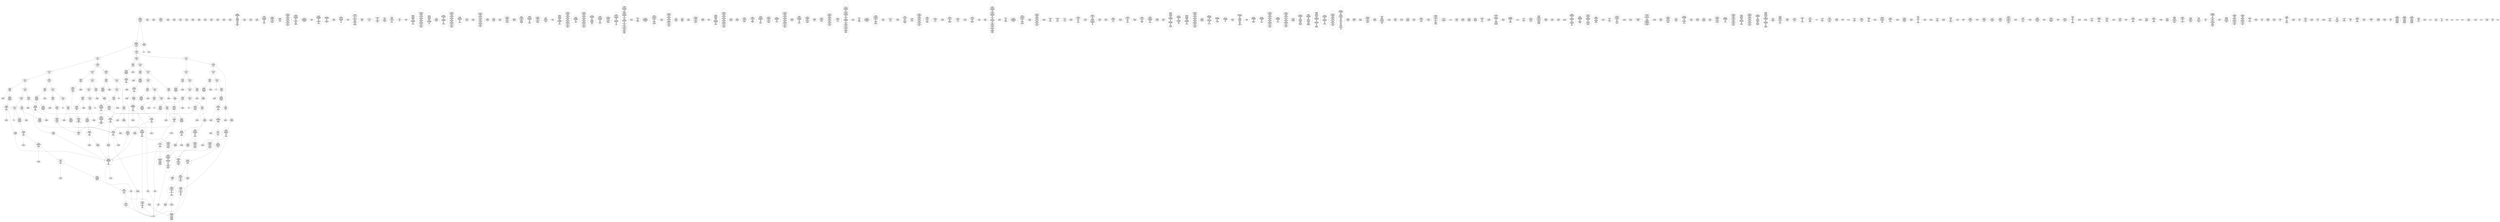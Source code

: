 /* Generated by GvGen v.1.0 (https://www.github.com/stricaud/gvgen) */

digraph G {
compound=true;
   node1 [label="[anywhere]"];
   node2 [label="# 0x0
PUSHX Data
PUSHX Data
MSTORE
PUSHX LogicData
CALLDATASIZE
LT
PUSHX Data
JUMPI
"];
   node3 [label="# 0xd
PUSHX Data
CALLDATALOAD
PUSHX BitData
SHR
PUSHX LogicData
GT
PUSHX Data
JUMPI
"];
   node4 [label="# 0x1e
PUSHX LogicData
GT
PUSHX Data
JUMPI
"];
   node5 [label="# 0x29
PUSHX LogicData
GT
PUSHX Data
JUMPI
"];
   node6 [label="# 0x34
PUSHX LogicData
EQ
PUSHX Data
JUMPI
"];
   node7 [label="# 0x3f
PUSHX LogicData
EQ
PUSHX Data
JUMPI
"];
   node8 [label="# 0x4a
PUSHX LogicData
EQ
PUSHX Data
JUMPI
"];
   node9 [label="# 0x55
PUSHX LogicData
EQ
PUSHX Data
JUMPI
"];
   node10 [label="# 0x60
STOP
"];
   node11 [label="# 0x61
JUMPDEST
PUSHX LogicData
EQ
PUSHX Data
JUMPI
"];
   node12 [label="# 0x6d
PUSHX LogicData
EQ
PUSHX Data
JUMPI
"];
   node13 [label="# 0x78
PUSHX LogicData
EQ
PUSHX Data
JUMPI
"];
   node14 [label="# 0x83
STOP
"];
   node15 [label="# 0x84
JUMPDEST
PUSHX LogicData
GT
PUSHX Data
JUMPI
"];
   node16 [label="# 0x90
PUSHX LogicData
EQ
PUSHX Data
JUMPI
"];
   node17 [label="# 0x9b
PUSHX LogicData
EQ
PUSHX Data
JUMPI
"];
   node18 [label="# 0xa6
PUSHX LogicData
EQ
PUSHX Data
JUMPI
"];
   node19 [label="# 0xb1
PUSHX LogicData
EQ
PUSHX Data
JUMPI
"];
   node20 [label="# 0xbc
STOP
"];
   node21 [label="# 0xbd
JUMPDEST
PUSHX LogicData
EQ
PUSHX Data
JUMPI
"];
   node22 [label="# 0xc9
PUSHX LogicData
EQ
PUSHX Data
JUMPI
"];
   node23 [label="# 0xd4
PUSHX LogicData
EQ
PUSHX Data
JUMPI
"];
   node24 [label="# 0xdf
STOP
"];
   node25 [label="# 0xe0
JUMPDEST
PUSHX LogicData
GT
PUSHX Data
JUMPI
"];
   node26 [label="# 0xec
PUSHX LogicData
GT
PUSHX Data
JUMPI
"];
   node27 [label="# 0xf7
PUSHX LogicData
EQ
PUSHX Data
JUMPI
"];
   node28 [label="# 0x102
PUSHX LogicData
EQ
PUSHX Data
JUMPI
"];
   node29 [label="# 0x10d
PUSHX LogicData
EQ
PUSHX Data
JUMPI
"];
   node30 [label="# 0x118
PUSHX LogicData
EQ
PUSHX Data
JUMPI
"];
   node31 [label="# 0x123
STOP
"];
   node32 [label="# 0x124
JUMPDEST
PUSHX LogicData
EQ
PUSHX Data
JUMPI
"];
   node33 [label="# 0x130
PUSHX LogicData
EQ
PUSHX Data
JUMPI
"];
   node34 [label="# 0x13b
PUSHX LogicData
EQ
PUSHX Data
JUMPI
"];
   node35 [label="# 0x146
STOP
"];
   node36 [label="# 0x147
JUMPDEST
PUSHX LogicData
EQ
PUSHX Data
JUMPI
"];
   node37 [label="# 0x152
PUSHX LogicData
EQ
PUSHX Data
JUMPI
"];
   node38 [label="# 0x15d
PUSHX LogicData
EQ
PUSHX Data
JUMPI
"];
   node39 [label="# 0x168
PUSHX LogicData
EQ
PUSHX Data
JUMPI
"];
   node40 [label="# 0x173
PUSHX LogicData
EQ
PUSHX Data
JUMPI
"];
   node41 [label="# 0x17e
PUSHX LogicData
EQ
PUSHX Data
JUMPI
"];
   node42 [label="# 0x189
STOP
"];
   node43 [label="# 0x18a
JUMPDEST
CALLDATASIZE
PUSHX Data
JUMPI
"];
   node44 [label="# 0x190
STOP
"];
   node45 [label="# 0x191
JUMPDEST
STOP
"];
   node46 [label="# 0x193
JUMPDEST
CALLVALUE
ISZERO
PUSHX Data
JUMPI
"];
   node47 [label="# 0x19b
PUSHX Data
REVERT
"];
   node48 [label="# 0x19f
JUMPDEST
PUSHX Data
PUSHX Data
CALLDATASIZE
PUSHX Data
PUSHX Data
JUMP
"];
   node49 [label="# 0x1ae
JUMPDEST
PUSHX Data
JUMP
"];
   node50 [label="# 0x1b3
JUMPDEST
CALLVALUE
ISZERO
PUSHX Data
JUMPI
"];
   node51 [label="# 0x1bb
PUSHX Data
REVERT
"];
   node52 [label="# 0x1bf
JUMPDEST
PUSHX Data
PUSHX Data
CALLDATASIZE
PUSHX Data
PUSHX Data
JUMP
"];
   node53 [label="# 0x1ce
JUMPDEST
PUSHX Data
JUMP
"];
   node54 [label="# 0x1d3
JUMPDEST
PUSHX MemData
MLOAD
ISZERO
ISZERO
MSTORE
PUSHX ArithData
ADD
"];
   node55 [label="# 0x1df
JUMPDEST
PUSHX MemData
MLOAD
SUB
RETURN
"];
   node56 [label="# 0x1e8
JUMPDEST
CALLVALUE
ISZERO
PUSHX Data
JUMPI
"];
   node57 [label="# 0x1f0
PUSHX Data
REVERT
"];
   node58 [label="# 0x1f4
JUMPDEST
PUSHX Data
PUSHX Data
JUMP
"];
   node59 [label="# 0x1fd
JUMPDEST
PUSHX MemData
MLOAD
PUSHX Data
PUSHX Data
JUMP
"];
   node60 [label="# 0x20a
JUMPDEST
CALLVALUE
ISZERO
PUSHX Data
JUMPI
"];
   node61 [label="# 0x212
PUSHX Data
REVERT
"];
   node62 [label="# 0x216
JUMPDEST
PUSHX Data
PUSHX Data
CALLDATASIZE
PUSHX Data
PUSHX Data
JUMP
"];
   node63 [label="# 0x225
JUMPDEST
PUSHX Data
JUMP
"];
   node64 [label="# 0x22a
JUMPDEST
PUSHX MemData
MLOAD
PUSHX ArithData
PUSHX BitData
PUSHX BitData
SHL
SUB
AND
MSTORE
PUSHX ArithData
ADD
PUSHX Data
JUMP
"];
   node65 [label="# 0x242
JUMPDEST
CALLVALUE
ISZERO
PUSHX Data
JUMPI
"];
   node66 [label="# 0x24a
PUSHX Data
REVERT
"];
   node67 [label="# 0x24e
JUMPDEST
PUSHX Data
PUSHX Data
CALLDATASIZE
PUSHX Data
PUSHX Data
JUMP
"];
   node68 [label="# 0x25d
JUMPDEST
PUSHX Data
JUMP
"];
   node69 [label="# 0x262
JUMPDEST
CALLVALUE
ISZERO
PUSHX Data
JUMPI
"];
   node70 [label="# 0x26a
PUSHX Data
REVERT
"];
   node71 [label="# 0x26e
JUMPDEST
PUSHX Data
PUSHX Data
CALLDATASIZE
PUSHX Data
PUSHX Data
JUMP
"];
   node72 [label="# 0x27d
JUMPDEST
PUSHX Data
JUMP
"];
   node73 [label="# 0x282
JUMPDEST
CALLVALUE
ISZERO
PUSHX Data
JUMPI
"];
   node74 [label="# 0x28a
PUSHX Data
REVERT
"];
   node75 [label="# 0x28e
JUMPDEST
PUSHX Data
PUSHX Data
JUMP
"];
   node76 [label="# 0x297
JUMPDEST
CALLVALUE
ISZERO
PUSHX Data
JUMPI
"];
   node77 [label="# 0x29f
PUSHX Data
REVERT
"];
   node78 [label="# 0x2a3
JUMPDEST
PUSHX Data
PUSHX Data
CALLDATASIZE
PUSHX Data
PUSHX Data
JUMP
"];
   node79 [label="# 0x2b2
JUMPDEST
PUSHX Data
JUMP
"];
   node80 [label="# 0x2b7
JUMPDEST
CALLVALUE
ISZERO
PUSHX Data
JUMPI
"];
   node81 [label="# 0x2bf
PUSHX Data
REVERT
"];
   node82 [label="# 0x2c3
JUMPDEST
PUSHX Data
PUSHX Data
CALLDATASIZE
PUSHX Data
PUSHX Data
JUMP
"];
   node83 [label="# 0x2d2
JUMPDEST
PUSHX Data
JUMP
"];
   node84 [label="# 0x2d7
JUMPDEST
CALLVALUE
ISZERO
PUSHX Data
JUMPI
"];
   node85 [label="# 0x2df
PUSHX Data
REVERT
"];
   node86 [label="# 0x2e3
JUMPDEST
PUSHX Data
PUSHX Data
CALLDATASIZE
PUSHX Data
PUSHX Data
JUMP
"];
   node87 [label="# 0x2f2
JUMPDEST
PUSHX Data
JUMP
"];
   node88 [label="# 0x2f7
JUMPDEST
CALLVALUE
ISZERO
PUSHX Data
JUMPI
"];
   node89 [label="# 0x2ff
PUSHX Data
REVERT
"];
   node90 [label="# 0x303
JUMPDEST
PUSHX Data
PUSHX Data
JUMP
"];
   node91 [label="# 0x30c
JUMPDEST
CALLVALUE
ISZERO
PUSHX Data
JUMPI
"];
   node92 [label="# 0x314
PUSHX Data
REVERT
"];
   node93 [label="# 0x318
JUMPDEST
PUSHX Data
PUSHX Data
CALLDATASIZE
PUSHX Data
PUSHX Data
JUMP
"];
   node94 [label="# 0x327
JUMPDEST
PUSHX Data
JUMP
"];
   node95 [label="# 0x32c
JUMPDEST
PUSHX MemData
MLOAD
MSTORE
PUSHX ArithData
ADD
PUSHX Data
JUMP
"];
   node96 [label="# 0x33a
JUMPDEST
CALLVALUE
ISZERO
PUSHX Data
JUMPI
"];
   node97 [label="# 0x342
PUSHX Data
REVERT
"];
   node98 [label="# 0x346
JUMPDEST
PUSHX Data
PUSHX Data
JUMP
"];
   node99 [label="# 0x34f
JUMPDEST
CALLVALUE
ISZERO
PUSHX Data
JUMPI
"];
   node100 [label="# 0x357
PUSHX Data
REVERT
"];
   node101 [label="# 0x35b
JUMPDEST
PUSHX Data
PUSHX Data
CALLDATASIZE
PUSHX Data
PUSHX Data
JUMP
"];
   node102 [label="# 0x36a
JUMPDEST
PUSHX Data
JUMP
"];
   node103 [label="# 0x36f
JUMPDEST
CALLVALUE
ISZERO
PUSHX Data
JUMPI
"];
   node104 [label="# 0x377
PUSHX Data
REVERT
"];
   node105 [label="# 0x37b
JUMPDEST
PUSHX Data
PUSHX Data
JUMP
"];
   node106 [label="# 0x384
JUMPDEST
CALLVALUE
ISZERO
PUSHX Data
JUMPI
"];
   node107 [label="# 0x38c
PUSHX Data
REVERT
"];
   node108 [label="# 0x390
JUMPDEST
PUSHX StorData
SLOAD
PUSHX ArithData
PUSHX BitData
PUSHX BitData
SHL
SUB
AND
PUSHX Data
JUMP
"];
   node109 [label="# 0x3a2
JUMPDEST
CALLVALUE
ISZERO
PUSHX Data
JUMPI
"];
   node110 [label="# 0x3aa
PUSHX Data
REVERT
"];
   node111 [label="# 0x3ae
JUMPDEST
PUSHX StorData
SLOAD
PUSHX Data
PUSHX Data
DIV
PUSHX BitData
AND
JUMP
"];
   node112 [label="# 0x3c1
JUMPDEST
CALLVALUE
ISZERO
PUSHX Data
JUMPI
"];
   node113 [label="# 0x3c9
PUSHX Data
REVERT
"];
   node114 [label="# 0x3cd
JUMPDEST
PUSHX Data
PUSHX Data
JUMP
"];
   node115 [label="# 0x3d6
JUMPDEST
CALLVALUE
ISZERO
PUSHX Data
JUMPI
"];
   node116 [label="# 0x3de
PUSHX Data
REVERT
"];
   node117 [label="# 0x3e2
JUMPDEST
PUSHX StorData
SLOAD
PUSHX Data
PUSHX BitData
AND
JUMP
"];
   node118 [label="# 0x3f0
JUMPDEST
CALLVALUE
ISZERO
PUSHX Data
JUMPI
"];
   node119 [label="# 0x3f8
PUSHX Data
REVERT
"];
   node120 [label="# 0x3fc
JUMPDEST
PUSHX Data
PUSHX Data
CALLDATASIZE
PUSHX Data
PUSHX Data
JUMP
"];
   node121 [label="# 0x40b
JUMPDEST
PUSHX Data
JUMP
"];
   node122 [label="# 0x410
JUMPDEST
CALLVALUE
ISZERO
PUSHX Data
JUMPI
"];
   node123 [label="# 0x418
PUSHX Data
REVERT
"];
   node124 [label="# 0x41c
JUMPDEST
PUSHX Data
PUSHX Data
CALLDATASIZE
PUSHX Data
PUSHX Data
JUMP
"];
   node125 [label="# 0x42b
JUMPDEST
PUSHX Data
JUMP
"];
   node126 [label="# 0x430
JUMPDEST
CALLVALUE
ISZERO
PUSHX Data
JUMPI
"];
   node127 [label="# 0x438
PUSHX Data
REVERT
"];
   node128 [label="# 0x43c
JUMPDEST
PUSHX Data
PUSHX StorData
SLOAD
JUMP
"];
   node129 [label="# 0x446
JUMPDEST
CALLVALUE
ISZERO
PUSHX Data
JUMPI
"];
   node130 [label="# 0x44e
PUSHX Data
REVERT
"];
   node131 [label="# 0x452
JUMPDEST
PUSHX Data
PUSHX Data
CALLDATASIZE
PUSHX Data
PUSHX Data
JUMP
"];
   node132 [label="# 0x461
JUMPDEST
PUSHX Data
JUMP
"];
   node133 [label="# 0x466
JUMPDEST
CALLVALUE
ISZERO
PUSHX Data
JUMPI
"];
   node134 [label="# 0x46e
PUSHX Data
REVERT
"];
   node135 [label="# 0x472
JUMPDEST
PUSHX Data
PUSHX Data
CALLDATASIZE
PUSHX Data
PUSHX Data
JUMP
"];
   node136 [label="# 0x481
JUMPDEST
PUSHX ArithData
PUSHX BitData
PUSHX BitData
SHL
SUB
AND
PUSHX Data
MSTORE
PUSHX Data
PUSHX Data
MSTORE
PUSHX Data
SHA3
AND
MSTORE
MSTORE
SHA3
SLOAD
PUSHX BitData
AND
JUMP
"];
   node137 [label="# 0x4af
JUMPDEST
CALLVALUE
ISZERO
PUSHX Data
JUMPI
"];
   node138 [label="# 0x4b7
PUSHX Data
REVERT
"];
   node139 [label="# 0x4bb
JUMPDEST
PUSHX Data
PUSHX Data
CALLDATASIZE
PUSHX Data
PUSHX Data
JUMP
"];
   node140 [label="# 0x4ca
JUMPDEST
PUSHX Data
JUMP
"];
   node141 [label="# 0x4cf
JUMPDEST
CALLVALUE
ISZERO
PUSHX Data
JUMPI
"];
   node142 [label="# 0x4d7
PUSHX Data
REVERT
"];
   node143 [label="# 0x4db
JUMPDEST
PUSHX Data
PUSHX Data
CALLDATASIZE
PUSHX Data
PUSHX Data
JUMP
"];
   node144 [label="# 0x4ea
JUMPDEST
PUSHX Data
JUMP
"];
   node145 [label="# 0x4ef
JUMPDEST
PUSHX Data
PUSHX Data
CALLDATASIZE
PUSHX Data
PUSHX Data
JUMP
"];
   node146 [label="# 0x4fd
JUMPDEST
PUSHX Data
JUMP
"];
   node147 [label="# 0x502
JUMPDEST
PUSHX StorData
SLOAD
PUSHX ArithData
PUSHX BitData
PUSHX BitData
SHL
SUB
AND
CALLER
EQ
PUSHX Data
JUMPI
"];
   node148 [label="# 0x515
PUSHX MemData
MLOAD
PUSHX BitData
PUSHX BitData
SHL
MSTORE
PUSHX ArithData
ADD
PUSHX Data
PUSHX Data
JUMP
"];
   node149 [label="# 0x52c
JUMPDEST
PUSHX MemData
MLOAD
SUB
REVERT
"];
   node150 [label="# 0x535
JUMPDEST
SELFBALANCE
GT
ISZERO
PUSHX Data
JUMPI
"];
   node151 [label="# 0x53e
PUSHX MemData
MLOAD
PUSHX BitData
PUSHX BitData
SHL
MSTORE
PUSHX Data
PUSHX ArithData
ADD
MSTORE
PUSHX Data
PUSHX ArithData
ADD
MSTORE
PUSHX Data
PUSHX ArithData
ADD
MSTORE
PUSHX ArithData
ADD
PUSHX Data
JUMP
"];
   node152 [label="# 0x585
JUMPDEST
PUSHX MemData
MLOAD
PUSHX ArithData
PUSHX BitData
PUSHX BitData
SHL
SUB
AND
ISZERO
PUSHX ArithData
MUL
PUSHX Data
CALL
ISZERO
ISZERO
PUSHX Data
JUMPI
"];
   node153 [label="# 0x5b2
RETURNDATASIZE
PUSHX Data
RETURNDATACOPY
RETURNDATASIZE
PUSHX Data
REVERT
"];
   node154 [label="# 0x5bb
JUMPDEST
JUMP
"];
   node155 [label="# 0x5c0
JUMPDEST
PUSHX Data
PUSHX ArithData
PUSHX BitData
PUSHX BitData
SHL
SUB
NOT
AND
PUSHX BitData
PUSHX BitData
SHL
EQ
PUSHX Data
JUMPI
"];
   node156 [label="# 0x5dc
PUSHX ArithData
PUSHX BitData
PUSHX BitData
SHL
SUB
NOT
AND
PUSHX BitData
PUSHX BitData
SHL
EQ
"];
   node157 [label="# 0x5f1
JUMPDEST
PUSHX Data
JUMPI
"];
   node158 [label="# 0x5f7
PUSHX BitData
PUSHX BitData
SHL
PUSHX ArithData
PUSHX BitData
PUSHX BitData
SHL
SUB
NOT
AND
EQ
"];
   node159 [label="# 0x60c
JUMPDEST
JUMP
"];
   node160 [label="# 0x612
JUMPDEST
PUSHX Data
PUSHX StorData
SLOAD
PUSHX Data
PUSHX Data
JUMP
"];
   node161 [label="# 0x621
JUMPDEST
PUSHX ArithData
ADD
PUSHX ArithData
DIV
MUL
PUSHX ArithData
ADD
PUSHX MemData
MLOAD
ADD
PUSHX Data
MSTORE
MSTORE
PUSHX ArithData
ADD
SLOAD
PUSHX Data
PUSHX Data
JUMP
"];
   node162 [label="# 0x64d
JUMPDEST
ISZERO
PUSHX Data
JUMPI
"];
   node163 [label="# 0x654
PUSHX LogicData
LT
PUSHX Data
JUMPI
"];
   node164 [label="# 0x65c
PUSHX ArithData
SLOAD
DIV
MUL
MSTORE
PUSHX ArithData
ADD
PUSHX Data
JUMP
"];
   node165 [label="# 0x66f
JUMPDEST
ADD
PUSHX Data
MSTORE
PUSHX Data
PUSHX Data
SHA3
"];
   node166 [label="# 0x67d
JUMPDEST
SLOAD
MSTORE
PUSHX ArithData
ADD
PUSHX ArithData
ADD
GT
PUSHX Data
JUMPI
"];
   node167 [label="# 0x691
SUB
PUSHX BitData
AND
ADD
"];
   node168 [label="# 0x69a
JUMPDEST
JUMP
"];
   node169 [label="# 0x6a4
JUMPDEST
PUSHX Data
MSTORE
PUSHX Data
PUSHX Data
MSTORE
PUSHX Data
SHA3
SLOAD
PUSHX ArithData
PUSHX BitData
PUSHX BitData
SHL
SUB
AND
PUSHX Data
JUMPI
"];
   node170 [label="# 0x6c1
PUSHX MemData
MLOAD
PUSHX BitData
PUSHX BitData
SHL
MSTORE
PUSHX Data
PUSHX ArithData
ADD
MSTORE
PUSHX Data
PUSHX ArithData
ADD
MSTORE
PUSHX Data
PUSHX ArithData
ADD
MSTORE
PUSHX BitData
PUSHX BitData
SHL
PUSHX ArithData
ADD
MSTORE
PUSHX ArithData
ADD
PUSHX Data
JUMP
"];
   node171 [label="# 0x71d
JUMPDEST
PUSHX Data
MSTORE
PUSHX Data
PUSHX Data
MSTORE
PUSHX Data
SHA3
SLOAD
PUSHX ArithData
PUSHX BitData
PUSHX BitData
SHL
SUB
AND
JUMP
"];
   node172 [label="# 0x739
JUMPDEST
PUSHX Data
PUSHX Data
PUSHX Data
JUMP
"];
   node173 [label="# 0x744
JUMPDEST
PUSHX ArithData
PUSHX BitData
PUSHX BitData
SHL
SUB
AND
PUSHX ArithData
PUSHX BitData
PUSHX BitData
SHL
SUB
AND
EQ
ISZERO
PUSHX Data
JUMPI
"];
   node174 [label="# 0x761
PUSHX MemData
MLOAD
PUSHX BitData
PUSHX BitData
SHL
MSTORE
PUSHX Data
PUSHX ArithData
ADD
MSTORE
PUSHX Data
PUSHX ArithData
ADD
MSTORE
PUSHX Data
PUSHX ArithData
ADD
MSTORE
PUSHX BitData
PUSHX BitData
SHL
PUSHX ArithData
ADD
MSTORE
PUSHX ArithData
ADD
PUSHX Data
JUMP
"];
   node175 [label="# 0x7b2
JUMPDEST
CALLER
PUSHX ArithData
PUSHX BitData
PUSHX BitData
SHL
SUB
AND
EQ
PUSHX Data
JUMPI
"];
   node176 [label="# 0x7c4
PUSHX Data
CALLER
PUSHX Data
JUMP
"];
   node177 [label="# 0x7ce
JUMPDEST
PUSHX Data
JUMPI
"];
   node178 [label="# 0x7d3
PUSHX MemData
MLOAD
PUSHX BitData
PUSHX BitData
SHL
MSTORE
PUSHX Data
PUSHX ArithData
ADD
MSTORE
PUSHX Data
PUSHX ArithData
ADD
MSTORE
PUSHX Data
PUSHX ArithData
ADD
MSTORE
PUSHX Data
PUSHX ArithData
ADD
MSTORE
PUSHX ArithData
ADD
PUSHX Data
JUMP
"];
   node179 [label="# 0x840
JUMPDEST
PUSHX Data
PUSHX Data
JUMP
"];
   node180 [label="# 0x84a
JUMPDEST
PUSHX Data
CALLER
PUSHX Data
JUMP
"];
   node181 [label="# 0x854
JUMPDEST
PUSHX Data
JUMPI
"];
   node182 [label="# 0x859
PUSHX MemData
MLOAD
PUSHX BitData
PUSHX BitData
SHL
MSTORE
PUSHX ArithData
ADD
PUSHX Data
PUSHX Data
JUMP
"];
   node183 [label="# 0x870
JUMPDEST
PUSHX Data
PUSHX Data
JUMP
"];
   node184 [label="# 0x87b
JUMPDEST
PUSHX StorData
SLOAD
PUSHX ArithData
PUSHX BitData
PUSHX BitData
SHL
SUB
AND
CALLER
EQ
PUSHX Data
JUMPI
"];
   node185 [label="# 0x88e
PUSHX MemData
MLOAD
PUSHX BitData
PUSHX BitData
SHL
MSTORE
PUSHX ArithData
ADD
PUSHX Data
PUSHX Data
JUMP
"];
   node186 [label="# 0x8a5
JUMPDEST
PUSHX StorData
SLOAD
PUSHX BitData
NOT
AND
PUSHX ArithData
DIV
PUSHX BitData
AND
ISZERO
MUL
OR
SSTORE
JUMP
"];
   node187 [label="# 0x8c2
JUMPDEST
PUSHX Data
PUSHX MemData
MLOAD
PUSHX ArithData
ADD
PUSHX Data
MSTORE
PUSHX Data
MSTORE
PUSHX Data
JUMP
"];
   node188 [label="# 0x8dd
JUMPDEST
PUSHX StorData
SLOAD
PUSHX ArithData
PUSHX BitData
PUSHX BitData
SHL
SUB
AND
CALLER
EQ
PUSHX Data
JUMPI
"];
   node189 [label="# 0x8f0
PUSHX MemData
MLOAD
PUSHX BitData
PUSHX BitData
SHL
MSTORE
PUSHX ArithData
ADD
PUSHX Data
PUSHX Data
JUMP
"];
   node190 [label="# 0x907
JUMPDEST
MLOAD
PUSHX Data
PUSHX Data
PUSHX ArithData
ADD
PUSHX Data
JUMP
"];
   node191 [label="# 0x91a
JUMPDEST
JUMP
"];
   node192 [label="# 0x91e
JUMPDEST
PUSHX Data
MSTORE
PUSHX Data
PUSHX Data
MSTORE
PUSHX Data
SHA3
SLOAD
PUSHX ArithData
PUSHX BitData
PUSHX BitData
SHL
SUB
AND
PUSHX Data
JUMPI
"];
   node193 [label="# 0x93c
PUSHX MemData
MLOAD
PUSHX BitData
PUSHX BitData
SHL
MSTORE
PUSHX Data
PUSHX ArithData
ADD
MSTORE
PUSHX Data
PUSHX ArithData
ADD
MSTORE
PUSHX Data
PUSHX ArithData
ADD
MSTORE
PUSHX BitData
PUSHX BitData
SHL
PUSHX ArithData
ADD
MSTORE
PUSHX ArithData
ADD
PUSHX Data
JUMP
"];
   node194 [label="# 0x995
JUMPDEST
PUSHX Data
PUSHX StorData
SLOAD
PUSHX Data
PUSHX Data
JUMP
"];
   node195 [label="# 0x9a4
JUMPDEST
PUSHX Data
PUSHX ArithData
PUSHX BitData
PUSHX BitData
SHL
SUB
AND
PUSHX Data
JUMPI
"];
   node196 [label="# 0x9b5
PUSHX MemData
MLOAD
PUSHX BitData
PUSHX BitData
SHL
MSTORE
PUSHX Data
PUSHX ArithData
ADD
MSTORE
PUSHX Data
PUSHX ArithData
ADD
MSTORE
PUSHX Data
PUSHX ArithData
ADD
MSTORE
PUSHX BitData
PUSHX BitData
SHL
PUSHX ArithData
ADD
MSTORE
PUSHX ArithData
ADD
PUSHX Data
JUMP
"];
   node197 [label="# 0xa0f
JUMPDEST
PUSHX ArithData
PUSHX BitData
PUSHX BitData
SHL
SUB
AND
PUSHX Data
MSTORE
PUSHX Data
PUSHX Data
MSTORE
PUSHX Data
SHA3
SLOAD
JUMP
"];
   node198 [label="# 0xa2b
JUMPDEST
PUSHX StorData
SLOAD
PUSHX ArithData
PUSHX BitData
PUSHX BitData
SHL
SUB
AND
CALLER
EQ
PUSHX Data
JUMPI
"];
   node199 [label="# 0xa3e
PUSHX MemData
MLOAD
PUSHX BitData
PUSHX BitData
SHL
MSTORE
PUSHX ArithData
ADD
PUSHX Data
PUSHX Data
JUMP
"];
   node200 [label="# 0xa55
JUMPDEST
PUSHX Data
PUSHX Data
PUSHX Data
JUMP
"];
   node201 [label="# 0xa5f
JUMPDEST
JUMP
"];
   node202 [label="# 0xa61
JUMPDEST
PUSHX StorData
SLOAD
PUSHX ArithData
PUSHX BitData
PUSHX BitData
SHL
SUB
AND
CALLER
EQ
PUSHX Data
JUMPI
"];
   node203 [label="# 0xa74
PUSHX MemData
MLOAD
PUSHX BitData
PUSHX BitData
SHL
MSTORE
PUSHX ArithData
ADD
PUSHX Data
PUSHX Data
JUMP
"];
   node204 [label="# 0xa8b
JUMPDEST
PUSHX StorData
SLOAD
PUSHX ArithData
PUSHX BitData
PUSHX BitData
SHL
SUB
NOT
AND
PUSHX ArithData
PUSHX BitData
PUSHX BitData
SHL
SUB
AND
OR
SSTORE
JUMP
"];
   node205 [label="# 0xaa9
JUMPDEST
JUMP
"];
   node206 [label="# 0xaac
JUMPDEST
PUSHX StorData
SLOAD
PUSHX ArithData
PUSHX BitData
PUSHX BitData
SHL
SUB
AND
CALLER
EQ
PUSHX Data
JUMPI
"];
   node207 [label="# 0xabf
PUSHX MemData
MLOAD
PUSHX BitData
PUSHX BitData
SHL
MSTORE
PUSHX ArithData
ADD
PUSHX Data
PUSHX Data
JUMP
"];
   node208 [label="# 0xad6
JUMPDEST
PUSHX StorData
SLOAD
PUSHX BitData
NOT
AND
PUSHX BitData
AND
ISZERO
OR
SSTORE
JUMP
"];
   node209 [label="# 0xaea
JUMPDEST
PUSHX Data
PUSHX StorData
SLOAD
PUSHX Data
PUSHX Data
JUMP
"];
   node210 [label="# 0xaf9
JUMPDEST
PUSHX StorData
SLOAD
PUSHX ArithData
PUSHX BitData
PUSHX BitData
SHL
SUB
AND
PUSHX BitData
ADDRESS
CALLER
PUSHX MemData
MLOAD
PUSHX ArithData
PUSHX BitData
PUSHX BitData
SHL
SUB
NOT
PUSHX BitData
SHL
AND
MSTORE
PUSHX ArithData
PUSHX BitData
PUSHX BitData
SHL
SUB
AND
PUSHX ArithData
ADD
MSTORE
AND
PUSHX ArithData
ADD
MSTORE
PUSHX ArithData
ADD
PUSHX Data
PUSHX MemData
MLOAD
SUB
PUSHX Data
EXTCODESIZE
ISZERO
ISZERO
PUSHX Data
JUMPI
"];
   node211 [label="# 0xb50
PUSHX Data
REVERT
"];
   node212 [label="# 0xb54
JUMPDEST
GAS
CALL
ISZERO
ISZERO
PUSHX Data
JUMPI
"];
   node213 [label="# 0xb5f
RETURNDATASIZE
PUSHX Data
RETURNDATACOPY
RETURNDATASIZE
PUSHX Data
REVERT
"];
   node214 [label="# 0xb68
JUMPDEST
PUSHX MemData
MLOAD
RETURNDATASIZE
PUSHX BitData
NOT
PUSHX ArithData
ADD
AND
ADD
PUSHX Data
MSTORE
ADD
PUSHX Data
PUSHX Data
JUMP
"];
   node215 [label="# 0xb8c
JUMPDEST
PUSHX Data
JUMPI
"];
   node216 [label="# 0xb91
PUSHX MemData
MLOAD
PUSHX BitData
PUSHX BitData
SHL
MSTORE
PUSHX Data
PUSHX ArithData
ADD
MSTORE
PUSHX Data
PUSHX ArithData
ADD
MSTORE
PUSHX BitData
PUSHX BitData
SHL
PUSHX ArithData
ADD
MSTORE
PUSHX ArithData
ADD
PUSHX Data
JUMP
"];
   node217 [label="# 0xbc8
JUMPDEST
PUSHX Data
CALLER
PUSHX Data
JUMP
"];
   node218 [label="# 0xbd3
JUMPDEST
PUSHX Data
CALLER
PUSHX Data
JUMP
"];
   node219 [label="# 0xbdd
JUMPDEST
PUSHX Data
JUMPI
"];
   node220 [label="# 0xbe2
PUSHX MemData
MLOAD
PUSHX BitData
PUSHX BitData
SHL
MSTORE
PUSHX ArithData
ADD
PUSHX Data
PUSHX Data
JUMP
"];
   node221 [label="# 0xbf9
JUMPDEST
PUSHX Data
PUSHX Data
JUMP
"];
   node222 [label="# 0xc05
JUMPDEST
JUMP
"];
   node223 [label="# 0xc0b
JUMPDEST
PUSHX Data
MSTORE
PUSHX Data
PUSHX Data
MSTORE
PUSHX Data
SHA3
SLOAD
PUSHX Data
PUSHX ArithData
PUSHX BitData
PUSHX BitData
SHL
SUB
AND
PUSHX Data
JUMPI
"];
   node224 [label="# 0xc2b
PUSHX MemData
MLOAD
PUSHX BitData
PUSHX BitData
SHL
MSTORE
PUSHX Data
PUSHX ArithData
ADD
MSTORE
PUSHX Data
PUSHX ArithData
ADD
MSTORE
PUSHX Data
PUSHX ArithData
ADD
MSTORE
PUSHX BitData
PUSHX BitData
SHL
PUSHX ArithData
ADD
MSTORE
PUSHX ArithData
ADD
PUSHX Data
JUMP
"];
   node225 [label="# 0xc8a
JUMPDEST
PUSHX Data
PUSHX Data
JUMP
"];
   node226 [label="# 0xc92
JUMPDEST
PUSHX Data
PUSHX Data
JUMP
"];
   node227 [label="# 0xc9b
JUMPDEST
PUSHX MemData
MLOAD
PUSHX ArithData
ADD
PUSHX Data
PUSHX Data
JUMP
"];
   node228 [label="# 0xcac
JUMPDEST
PUSHX MemData
MLOAD
PUSHX ArithData
SUB
SUB
MSTORE
PUSHX Data
MSTORE
JUMP
"];
   node229 [label="# 0xcc2
JUMPDEST
PUSHX StorData
SLOAD
PUSHX ArithData
PUSHX BitData
PUSHX BitData
SHL
SUB
AND
CALLER
EQ
PUSHX Data
JUMPI
"];
   node230 [label="# 0xcd5
PUSHX MemData
MLOAD
PUSHX BitData
PUSHX BitData
SHL
MSTORE
PUSHX ArithData
ADD
PUSHX Data
PUSHX Data
JUMP
"];
   node231 [label="# 0xcec
JUMPDEST
PUSHX ArithData
PUSHX BitData
PUSHX BitData
SHL
SUB
AND
PUSHX Data
JUMPI
"];
   node232 [label="# 0xcfb
PUSHX MemData
MLOAD
PUSHX BitData
PUSHX BitData
SHL
MSTORE
PUSHX Data
PUSHX ArithData
ADD
MSTORE
PUSHX Data
PUSHX ArithData
ADD
MSTORE
PUSHX Data
PUSHX ArithData
ADD
MSTORE
PUSHX BitData
PUSHX BitData
SHL
PUSHX ArithData
ADD
MSTORE
PUSHX ArithData
ADD
PUSHX Data
JUMP
"];
   node233 [label="# 0xd51
JUMPDEST
PUSHX Data
PUSHX Data
JUMP
"];
   node234 [label="# 0xd5a
JUMPDEST
PUSHX StorData
SLOAD
PUSHX ArithData
PUSHX BitData
PUSHX BitData
SHL
SUB
AND
CALLER
EQ
PUSHX Data
JUMPI
"];
   node235 [label="# 0xd6d
PUSHX MemData
MLOAD
PUSHX BitData
PUSHX BitData
SHL
MSTORE
PUSHX ArithData
ADD
PUSHX Data
PUSHX Data
JUMP
"];
   node236 [label="# 0xd84
JUMPDEST
PUSHX Data
SSTORE
JUMP
"];
   node237 [label="# 0xd89
JUMPDEST
PUSHX StorData
SLOAD
PUSHX BitData
AND
PUSHX Data
JUMPI
"];
   node238 [label="# 0xd94
PUSHX MemData
MLOAD
PUSHX BitData
PUSHX BitData
SHL
MSTORE
PUSHX Data
PUSHX ArithData
ADD
MSTORE
PUSHX Data
PUSHX ArithData
ADD
MSTORE
PUSHX Data
PUSHX ArithData
ADD
MSTORE
PUSHX ArithData
ADD
PUSHX Data
JUMP
"];
   node239 [label="# 0xddb
JUMPDEST
PUSHX LogicData
MLOAD
GT
PUSHX Data
JUMPI
"];
   node240 [label="# 0xde5
PUSHX StorData
SLOAD
PUSHX ArithData
PUSHX BitData
PUSHX BitData
SHL
SUB
AND
PUSHX BitData
CALLER
PUSHX MemData
MLOAD
PUSHX ArithData
PUSHX BitData
PUSHX BitData
SHL
SUB
NOT
PUSHX BitData
SHL
AND
MSTORE
PUSHX ArithData
PUSHX BitData
PUSHX BitData
SHL
SUB
AND
PUSHX ArithData
ADD
MSTORE
PUSHX Data
PUSHX ArithData
ADD
MSTORE
PUSHX ArithData
ADD
PUSHX Data
PUSHX MemData
MLOAD
SUB
PUSHX Data
EXTCODESIZE
ISZERO
ISZERO
PUSHX Data
JUMPI
"];
   node241 [label="# 0xe3a
PUSHX Data
REVERT
"];
   node242 [label="# 0xe3e
JUMPDEST
GAS
CALL
ISZERO
ISZERO
PUSHX Data
JUMPI
"];
   node243 [label="# 0xe49
RETURNDATASIZE
PUSHX Data
RETURNDATACOPY
RETURNDATASIZE
PUSHX Data
REVERT
"];
   node244 [label="# 0xe52
JUMPDEST
PUSHX MemData
MLOAD
RETURNDATASIZE
PUSHX BitData
NOT
PUSHX ArithData
ADD
AND
ADD
PUSHX Data
MSTORE
ADD
PUSHX Data
PUSHX Data
JUMP
"];
   node245 [label="# 0xe76
JUMPDEST
PUSHX Data
JUMPI
"];
   node246 [label="# 0xe7b
PUSHX LogicData
MLOAD
LT
PUSHX Data
JUMPI
"];
   node247 [label="# 0xe86
PUSHX Data
PUSHX Data
JUMP
"];
   node248 [label="# 0xe8d
JUMPDEST
PUSHX ArithData
MUL
PUSHX ArithData
ADD
ADD
MLOAD
PUSHX StorData
SLOAD
PUSHX Data
PUSHX Data
JUMP
"];
   node249 [label="# 0xea2
JUMPDEST
CALLVALUE
EQ
PUSHX Data
JUMPI
"];
   node250 [label="# 0xea9
PUSHX MemData
MLOAD
PUSHX BitData
PUSHX BitData
SHL
MSTORE
PUSHX Data
PUSHX ArithData
ADD
MSTORE
PUSHX Data
PUSHX ArithData
ADD
MSTORE
PUSHX Data
PUSHX ArithData
ADD
MSTORE
PUSHX ArithData
ADD
PUSHX Data
JUMP
"];
   node251 [label="# 0xef0
JUMPDEST
PUSHX StorData
SLOAD
PUSHX Data
DIV
PUSHX BitData
AND
ISZERO
PUSHX Data
JUMPI
"];
   node252 [label="# 0xf01
PUSHX Data
PUSHX LogicData
MLOAD
LT
PUSHX Data
JUMPI
"];
   node253 [label="# 0xf0e
PUSHX Data
PUSHX Data
JUMP
"];
   node254 [label="# 0xf15
JUMPDEST
PUSHX ArithData
MUL
PUSHX ArithData
ADD
ADD
MLOAD
PUSHX Data
PUSHX Data
JUMP
"];
   node255 [label="# 0xf27
JUMPDEST
PUSHX LogicData
MLOAD
LT
PUSHX Data
JUMPI
"];
   node256 [label="# 0xf33
PUSHX Data
PUSHX Data
JUMP
"];
   node257 [label="# 0xf3a
JUMPDEST
PUSHX ArithData
MUL
PUSHX ArithData
ADD
ADD
MLOAD
PUSHX Data
PUSHX Data
JUMP
"];
   node258 [label="# 0xf4e
JUMPDEST
MSTORE
"];
   node259 [label="# 0xf52
JUMPDEST
PUSHX Data
JUMP
"];
   node260 [label="# 0xf57
JUMPDEST
PUSHX StorData
SLOAD
PUSHX ArithData
PUSHX BitData
PUSHX BitData
SHL
SUB
AND
PUSHX BitData
CALLER
PUSHX MemData
MLOAD
PUSHX ArithData
PUSHX BitData
PUSHX BitData
SHL
SUB
NOT
PUSHX BitData
SHL
AND
MSTORE
PUSHX ArithData
PUSHX BitData
PUSHX BitData
SHL
SUB
AND
PUSHX ArithData
ADD
MSTORE
PUSHX Data
PUSHX ArithData
ADD
MSTORE
PUSHX ArithData
ADD
PUSHX Data
PUSHX MemData
MLOAD
SUB
PUSHX Data
EXTCODESIZE
ISZERO
ISZERO
PUSHX Data
JUMPI
"];
   node261 [label="# 0xfad
PUSHX Data
REVERT
"];
   node262 [label="# 0xfb1
JUMPDEST
GAS
CALL
ISZERO
ISZERO
PUSHX Data
JUMPI
"];
   node263 [label="# 0xfbc
RETURNDATASIZE
PUSHX Data
RETURNDATACOPY
RETURNDATASIZE
PUSHX Data
REVERT
"];
   node264 [label="# 0xfc5
JUMPDEST
PUSHX MemData
MLOAD
RETURNDATASIZE
PUSHX BitData
NOT
PUSHX ArithData
ADD
AND
ADD
PUSHX Data
MSTORE
ADD
PUSHX Data
PUSHX Data
JUMP
"];
   node265 [label="# 0xfe9
JUMPDEST
PUSHX Data
JUMPI
"];
   node266 [label="# 0xfee
PUSHX MemData
MLOAD
PUSHX BitData
PUSHX BitData
SHL
MSTORE
PUSHX Data
PUSHX ArithData
ADD
MSTORE
PUSHX Data
PUSHX ArithData
ADD
MSTORE
PUSHX Data
PUSHX ArithData
ADD
MSTORE
PUSHX ArithData
ADD
PUSHX Data
JUMP
"];
   node267 [label="# 0x1035
JUMPDEST
PUSHX Data
"];
   node268 [label="# 0x1038
JUMPDEST
MLOAD
LT
ISZERO
PUSHX Data
JUMPI
"];
   node269 [label="# 0x1042
PUSHX LogicData
MLOAD
GT
ISZERO
PUSHX Data
JUMPI
"];
   node270 [label="# 0x104c
PUSHX Data
MLOAD
LT
PUSHX Data
JUMPI
"];
   node271 [label="# 0x1059
PUSHX Data
PUSHX Data
JUMP
"];
   node272 [label="# 0x1060
JUMPDEST
PUSHX ArithData
MUL
PUSHX ArithData
ADD
ADD
MLOAD
MLOAD
LT
PUSHX Data
JUMPI
"];
   node273 [label="# 0x1073
PUSHX Data
PUSHX Data
JUMP
"];
   node274 [label="# 0x107a
JUMPDEST
PUSHX ArithData
MUL
PUSHX ArithData
ADD
ADD
MLOAD
PUSHX Data
PUSHX Data
PUSHX StorData
SLOAD
PUSHX ArithData
PUSHX BitData
PUSHX BitData
SHL
SUB
AND
JUMP
"];
   node275 [label="# 0x1096
JUMPDEST
PUSHX Data
JUMP
"];
   node276 [label="# 0x109b
JUMPDEST
PUSHX Data
JUMP
"];
   node277 [label="# 0x10a0
JUMPDEST
PUSHX Data
PUSHX LogicData
MLOAD
LT
PUSHX Data
JUMPI
"];
   node278 [label="# 0x10af
PUSHX Data
PUSHX Data
JUMP
"];
   node279 [label="# 0x10b6
JUMPDEST
PUSHX ArithData
MUL
PUSHX ArithData
ADD
ADD
MLOAD
MLOAD
LT
PUSHX Data
JUMPI
"];
   node280 [label="# 0x10c9
PUSHX Data
PUSHX Data
JUMP
"];
   node281 [label="# 0x10d0
JUMPDEST
PUSHX ArithData
MUL
PUSHX ArithData
ADD
ADD
MLOAD
PUSHX Data
CALLER
JUMP
"];
   node282 [label="# 0x10df
JUMPDEST
PUSHX StorData
SLOAD
PUSHX ArithData
PUSHX BitData
PUSHX BitData
SHL
SUB
AND
PUSHX Data
JUMP
"];
   node283 [label="# 0x10f0
JUMPDEST
PUSHX Data
PUSHX Data
JUMP
"];
   node284 [label="# 0x10fa
JUMPDEST
PUSHX Data
JUMP
"];
   node285 [label="# 0x1102
JUMPDEST
PUSHX Data
MSTORE
PUSHX Data
PUSHX Data
MSTORE
PUSHX Data
SHA3
SLOAD
PUSHX ArithData
PUSHX BitData
PUSHX BitData
SHL
SUB
NOT
AND
PUSHX ArithData
PUSHX BitData
PUSHX BitData
SHL
SUB
AND
OR
SSTORE
PUSHX Data
PUSHX Data
JUMP
"];
   node286 [label="# 0x1137
JUMPDEST
PUSHX ArithData
PUSHX BitData
PUSHX BitData
SHL
SUB
AND
PUSHX Data
PUSHX MemData
MLOAD
PUSHX MemData
MLOAD
SUB
LOGX
JUMP
"];
   node287 [label="# 0x1170
JUMPDEST
PUSHX Data
MSTORE
PUSHX Data
PUSHX Data
MSTORE
PUSHX Data
SHA3
SLOAD
PUSHX ArithData
PUSHX BitData
PUSHX BitData
SHL
SUB
AND
PUSHX Data
JUMPI
"];
   node288 [label="# 0x118d
PUSHX MemData
MLOAD
PUSHX BitData
PUSHX BitData
SHL
MSTORE
PUSHX Data
PUSHX ArithData
ADD
MSTORE
PUSHX Data
PUSHX ArithData
ADD
MSTORE
PUSHX Data
PUSHX ArithData
ADD
MSTORE
PUSHX BitData
PUSHX BitData
SHL
PUSHX ArithData
ADD
MSTORE
PUSHX ArithData
ADD
PUSHX Data
JUMP
"];
   node289 [label="# 0x11e9
JUMPDEST
PUSHX Data
PUSHX Data
PUSHX Data
JUMP
"];
   node290 [label="# 0x11f4
JUMPDEST
PUSHX ArithData
PUSHX BitData
PUSHX BitData
SHL
SUB
AND
PUSHX ArithData
PUSHX BitData
PUSHX BitData
SHL
SUB
AND
EQ
PUSHX Data
JUMPI
"];
   node291 [label="# 0x1211
PUSHX ArithData
PUSHX BitData
PUSHX BitData
SHL
SUB
AND
PUSHX Data
PUSHX Data
JUMP
"];
   node292 [label="# 0x1224
JUMPDEST
PUSHX ArithData
PUSHX BitData
PUSHX BitData
SHL
SUB
AND
EQ
"];
   node293 [label="# 0x122f
JUMPDEST
PUSHX Data
JUMPI
"];
   node294 [label="# 0x1235
PUSHX ArithData
PUSHX BitData
PUSHX BitData
SHL
SUB
AND
PUSHX Data
MSTORE
PUSHX Data
PUSHX Data
MSTORE
PUSHX Data
SHA3
AND
MSTORE
MSTORE
SHA3
SLOAD
PUSHX BitData
AND
"];
   node295 [label="# 0x125f
JUMPDEST
JUMP
"];
   node296 [label="# 0x1267
JUMPDEST
PUSHX ArithData
PUSHX BitData
PUSHX BitData
SHL
SUB
AND
PUSHX Data
PUSHX Data
JUMP
"];
   node297 [label="# 0x127a
JUMPDEST
PUSHX ArithData
PUSHX BitData
PUSHX BitData
SHL
SUB
AND
EQ
PUSHX Data
JUMPI
"];
   node298 [label="# 0x1289
PUSHX MemData
MLOAD
PUSHX BitData
PUSHX BitData
SHL
MSTORE
PUSHX Data
PUSHX ArithData
ADD
MSTORE
PUSHX Data
PUSHX ArithData
ADD
MSTORE
PUSHX Data
PUSHX ArithData
ADD
MSTORE
PUSHX BitData
PUSHX BitData
SHL
PUSHX ArithData
ADD
MSTORE
PUSHX ArithData
ADD
PUSHX Data
JUMP
"];
   node299 [label="# 0x12e2
JUMPDEST
PUSHX ArithData
PUSHX BitData
PUSHX BitData
SHL
SUB
AND
PUSHX Data
JUMPI
"];
   node300 [label="# 0x12f1
PUSHX MemData
MLOAD
PUSHX BitData
PUSHX BitData
SHL
MSTORE
PUSHX Data
PUSHX ArithData
ADD
MSTORE
PUSHX ArithData
ADD
MSTORE
PUSHX Data
PUSHX ArithData
ADD
MSTORE
PUSHX BitData
PUSHX BitData
SHL
PUSHX ArithData
ADD
MSTORE
PUSHX ArithData
ADD
PUSHX Data
JUMP
"];
   node301 [label="# 0x1344
JUMPDEST
PUSHX Data
PUSHX Data
PUSHX Data
JUMP
"];
   node302 [label="# 0x134f
JUMPDEST
PUSHX ArithData
PUSHX BitData
PUSHX BitData
SHL
SUB
AND
PUSHX Data
MSTORE
PUSHX Data
PUSHX Data
MSTORE
PUSHX Data
SHA3
SLOAD
PUSHX Data
PUSHX Data
PUSHX Data
JUMP
"];
   node303 [label="# 0x1378
JUMPDEST
SSTORE
PUSHX ArithData
PUSHX BitData
PUSHX BitData
SHL
SUB
AND
PUSHX Data
MSTORE
PUSHX Data
PUSHX Data
MSTORE
PUSHX Data
SHA3
SLOAD
PUSHX Data
PUSHX Data
PUSHX Data
JUMP
"];
   node304 [label="# 0x13a6
JUMPDEST
SSTORE
PUSHX Data
MSTORE
PUSHX Data
PUSHX Data
MSTORE
PUSHX Data
SHA3
SLOAD
PUSHX ArithData
PUSHX BitData
PUSHX BitData
SHL
SUB
NOT
AND
PUSHX ArithData
PUSHX BitData
PUSHX BitData
SHL
SUB
AND
OR
SSTORE
PUSHX Data
PUSHX Data
JUMP
"];
   node305 [label="# 0x13dd
JUMPDEST
PUSHX StorData
SLOAD
PUSHX ArithData
PUSHX BitData
PUSHX BitData
SHL
SUB
AND
PUSHX ArithData
PUSHX BitData
PUSHX BitData
SHL
SUB
NOT
AND
OR
SSTORE
PUSHX MemData
MLOAD
AND
PUSHX Data
PUSHX Data
LOGX
JUMP
"];
   node306 [label="# 0x142f
JUMPDEST
PUSHX ArithData
PUSHX BitData
PUSHX BitData
SHL
SUB
AND
PUSHX ArithData
PUSHX BitData
PUSHX BitData
SHL
SUB
AND
EQ
ISZERO
PUSHX Data
JUMPI
"];
   node307 [label="# 0x144a
PUSHX MemData
MLOAD
PUSHX BitData
PUSHX BitData
SHL
MSTORE
PUSHX Data
PUSHX ArithData
ADD
MSTORE
PUSHX Data
PUSHX ArithData
ADD
MSTORE
PUSHX Data
PUSHX ArithData
ADD
MSTORE
PUSHX ArithData
ADD
PUSHX Data
JUMP
"];
   node308 [label="# 0x1491
JUMPDEST
PUSHX ArithData
PUSHX BitData
PUSHX BitData
SHL
SUB
AND
PUSHX Data
MSTORE
PUSHX Data
PUSHX ArithData
MSTORE
PUSHX MemData
SHA3
AND
MSTORE
MSTORE
SHA3
SLOAD
PUSHX BitData
NOT
AND
ISZERO
ISZERO
OR
SSTORE
MLOAD
MSTORE
PUSHX Data
ADD
PUSHX MemData
MLOAD
SUB
LOGX
JUMP
"];
   node309 [label="# 0x14fe
JUMPDEST
PUSHX Data
PUSHX Data
JUMP
"];
   node310 [label="# 0x1509
JUMPDEST
PUSHX Data
PUSHX Data
JUMP
"];
   node311 [label="# 0x1515
JUMPDEST
PUSHX Data
JUMPI
"];
   node312 [label="# 0x151a
PUSHX MemData
MLOAD
PUSHX BitData
PUSHX BitData
SHL
MSTORE
PUSHX ArithData
ADD
PUSHX Data
PUSHX Data
JUMP
"];
   node313 [label="# 0x1531
JUMPDEST
PUSHX Data
PUSHX Data
JUMPI
"];
   node314 [label="# 0x1539
PUSHX Data
MLOAD
ADD
MSTORE
PUSHX Data
MSTORE
PUSHX BitData
PUSHX BitData
SHL
PUSHX ArithData
ADD
MSTORE
JUMP
"];
   node315 [label="# 0x1555
JUMPDEST
PUSHX Data
"];
   node316 [label="# 0x1559
JUMPDEST
ISZERO
PUSHX Data
JUMPI
"];
   node317 [label="# 0x1560
PUSHX Data
PUSHX Data
JUMP
"];
   node318 [label="# 0x1569
JUMPDEST
PUSHX Data
PUSHX Data
PUSHX Data
JUMP
"];
   node319 [label="# 0x1578
JUMPDEST
PUSHX Data
JUMP
"];
   node320 [label="# 0x157f
JUMPDEST
PUSHX Data
PUSHX LogicData
GT
ISZERO
PUSHX Data
JUMPI
"];
   node321 [label="# 0x1593
PUSHX Data
PUSHX Data
JUMP
"];
   node322 [label="# 0x159a
JUMPDEST
PUSHX MemData
MLOAD
MSTORE
PUSHX ArithData
ADD
PUSHX BitData
NOT
AND
PUSHX ArithData
ADD
ADD
PUSHX Data
MSTORE
ISZERO
PUSHX Data
JUMPI
"];
   node323 [label="# 0x15b8
PUSHX ArithData
ADD
CALLDATASIZE
CALLDATACOPY
ADD
"];
   node324 [label="# 0x15c4
JUMPDEST
"];
   node325 [label="# 0x15c8
JUMPDEST
ISZERO
PUSHX Data
JUMPI
"];
   node326 [label="# 0x15cf
PUSHX Data
PUSHX Data
PUSHX Data
JUMP
"];
   node327 [label="# 0x15d9
JUMPDEST
PUSHX Data
PUSHX Data
PUSHX Data
JUMP
"];
   node328 [label="# 0x15e6
JUMPDEST
PUSHX Data
PUSHX Data
PUSHX Data
JUMP
"];
   node329 [label="# 0x15f1
JUMPDEST
PUSHX BitData
SHL
MLOAD
LT
PUSHX Data
JUMPI
"];
   node330 [label="# 0x15ff
PUSHX Data
PUSHX Data
JUMP
"];
   node331 [label="# 0x1606
JUMPDEST
PUSHX ArithData
ADD
ADD
PUSHX ArithData
PUSHX BitData
PUSHX BitData
SHL
SUB
NOT
AND
PUSHX BitData
BYTE
MSTORE8
PUSHX Data
PUSHX Data
PUSHX Data
JUMP
"];
   node332 [label="# 0x1628
JUMPDEST
PUSHX Data
JUMP
"];
   node333 [label="# 0x162f
JUMPDEST
PUSHX ArithData
PUSHX BitData
PUSHX BitData
SHL
SUB
AND
ISZERO
PUSHX Data
JUMPI
"];
   node334 [label="# 0x163f
PUSHX Data
"];
   node335 [label="# 0x1641
JUMPDEST
LT
ISZERO
PUSHX Data
JUMPI
"];
   node336 [label="# 0x164a
PUSHX Data
PUSHX StorData
SLOAD
PUSHX Data
PUSHX Data
JUMP
"];
   node337 [label="# 0x165b
JUMPDEST
SSTORE
PUSHX Data
PUSHX StorData
SLOAD
PUSHX MemData
MLOAD
PUSHX ArithData
ADD
PUSHX Data
MSTORE
PUSHX Data
MSTORE
PUSHX Data
JUMP
"];
   node338 [label="# 0x167e
JUMPDEST
PUSHX Data
PUSHX Data
JUMP
"];
   node339 [label="# 0x1688
JUMPDEST
PUSHX Data
JUMP
"];
   node340 [label="# 0x1690
JUMPDEST
PUSHX Data
JUMP
"];
   node341 [label="# 0x1696
JUMPDEST
PUSHX Data
"];
   node342 [label="# 0x169d
JUMPDEST
PUSHX ArithData
PUSHX BitData
PUSHX BitData
SHL
SUB
AND
PUSHX ArithData
PUSHX BitData
PUSHX BitData
SHL
SUB
AND
PUSHX Data
PUSHX MemData
MLOAD
PUSHX MemData
MLOAD
SUB
LOGX
JUMP
"];
   node343 [label="# 0x16e3
JUMPDEST
PUSHX Data
PUSHX ArithData
PUSHX BitData
PUSHX BitData
SHL
SUB
AND
EXTCODESIZE
ISZERO
PUSHX Data
JUMPI
"];
   node344 [label="# 0x16f6
PUSHX MemData
MLOAD
PUSHX BitData
PUSHX BitData
SHL
MSTORE
PUSHX ArithData
PUSHX BitData
PUSHX BitData
SHL
SUB
AND
PUSHX Data
PUSHX Data
CALLER
PUSHX ArithData
ADD
PUSHX Data
JUMP
"];
   node345 [label="# 0x1727
JUMPDEST
PUSHX Data
PUSHX MemData
MLOAD
SUB
PUSHX Data
EXTCODESIZE
ISZERO
ISZERO
PUSHX Data
JUMPI
"];
   node346 [label="# 0x173d
PUSHX Data
REVERT
"];
   node347 [label="# 0x1741
JUMPDEST
GAS
CALL
ISZERO
PUSHX Data
JUMPI
"];
   node348 [label="# 0x174f
PUSHX MemData
MLOAD
PUSHX ArithData
RETURNDATASIZE
ADD
PUSHX BitData
NOT
AND
ADD
MSTORE
PUSHX Data
ADD
PUSHX Data
JUMP
"];
   node349 [label="# 0x176e
JUMPDEST
PUSHX Data
"];
   node350 [label="# 0x1771
JUMPDEST
PUSHX Data
JUMPI
"];
   node351 [label="# 0x1776
RETURNDATASIZE
ISZERO
PUSHX Data
JUMPI
"];
   node352 [label="# 0x177e
PUSHX MemData
MLOAD
PUSHX BitData
NOT
PUSHX ArithData
RETURNDATASIZE
ADD
AND
ADD
PUSHX Data
MSTORE
RETURNDATASIZE
MSTORE
RETURNDATASIZE
PUSHX Data
PUSHX ArithData
ADD
RETURNDATACOPY
PUSHX Data
JUMP
"];
   node353 [label="# 0x179f
JUMPDEST
PUSHX Data
"];
   node354 [label="# 0x17a4
JUMPDEST
MLOAD
PUSHX Data
JUMPI
"];
   node355 [label="# 0x17ac
PUSHX MemData
MLOAD
PUSHX BitData
PUSHX BitData
SHL
MSTORE
PUSHX ArithData
ADD
PUSHX Data
PUSHX Data
JUMP
"];
   node356 [label="# 0x17c3
JUMPDEST
MLOAD
PUSHX ArithData
ADD
REVERT
"];
   node357 [label="# 0x17cb
JUMPDEST
PUSHX ArithData
PUSHX BitData
PUSHX BitData
SHL
SUB
NOT
AND
PUSHX BitData
PUSHX BitData
SHL
EQ
PUSHX Data
JUMP
"];
   node358 [label="# 0x17e5
JUMPDEST
PUSHX Data
JUMP
"];
   node359 [label="# 0x17f0
JUMPDEST
PUSHX Data
PUSHX Data
JUMP
"];
   node360 [label="# 0x17fa
JUMPDEST
PUSHX Data
PUSHX Data
PUSHX Data
JUMP
"];
   node361 [label="# 0x1807
JUMPDEST
PUSHX Data
JUMPI
"];
   node362 [label="# 0x180c
PUSHX MemData
MLOAD
PUSHX BitData
PUSHX BitData
SHL
MSTORE
PUSHX ArithData
ADD
PUSHX Data
PUSHX Data
JUMP
"];
   node363 [label="# 0x1823
JUMPDEST
PUSHX ArithData
PUSHX BitData
PUSHX BitData
SHL
SUB
AND
PUSHX Data
JUMPI
"];
   node364 [label="# 0x1832
PUSHX MemData
MLOAD
PUSHX BitData
PUSHX BitData
SHL
MSTORE
PUSHX Data
PUSHX ArithData
ADD
MSTORE
PUSHX ArithData
ADD
MSTORE
PUSHX Data
PUSHX ArithData
ADD
MSTORE
PUSHX ArithData
ADD
PUSHX Data
JUMP
"];
   node365 [label="# 0x1879
JUMPDEST
PUSHX Data
MSTORE
PUSHX Data
PUSHX Data
MSTORE
PUSHX Data
SHA3
SLOAD
PUSHX ArithData
PUSHX BitData
PUSHX BitData
SHL
SUB
AND
ISZERO
PUSHX Data
JUMPI
"];
   node366 [label="# 0x1897
PUSHX MemData
MLOAD
PUSHX BitData
PUSHX BitData
SHL
MSTORE
PUSHX Data
PUSHX ArithData
ADD
MSTORE
PUSHX Data
PUSHX ArithData
ADD
MSTORE
PUSHX Data
PUSHX ArithData
ADD
MSTORE
PUSHX ArithData
ADD
PUSHX Data
JUMP
"];
   node367 [label="# 0x18de
JUMPDEST
PUSHX ArithData
PUSHX BitData
PUSHX BitData
SHL
SUB
AND
PUSHX Data
MSTORE
PUSHX Data
PUSHX Data
MSTORE
PUSHX Data
SHA3
SLOAD
PUSHX Data
PUSHX Data
PUSHX Data
JUMP
"];
   node368 [label="# 0x1907
JUMPDEST
SSTORE
PUSHX Data
MSTORE
PUSHX Data
PUSHX Data
MSTORE
PUSHX Data
SHA3
SLOAD
PUSHX ArithData
PUSHX BitData
PUSHX BitData
SHL
SUB
NOT
AND
PUSHX ArithData
PUSHX BitData
PUSHX BitData
SHL
SUB
AND
OR
SSTORE
PUSHX Data
PUSHX Data
JUMP
"];
   node369 [label="# 0x193e
JUMPDEST
SLOAD
PUSHX Data
PUSHX Data
JUMP
"];
   node370 [label="# 0x194a
JUMPDEST
PUSHX Data
MSTORE
PUSHX Data
PUSHX Data
SHA3
PUSHX ArithData
ADD
PUSHX Data
DIV
ADD
PUSHX Data
JUMPI
"];
   node371 [label="# 0x1964
PUSHX Data
SSTORE
PUSHX Data
JUMP
"];
   node372 [label="# 0x196c
JUMPDEST
PUSHX LogicData
LT
PUSHX Data
JUMPI
"];
   node373 [label="# 0x1975
MLOAD
PUSHX BitData
NOT
AND
ADD
OR
SSTORE
PUSHX Data
JUMP
"];
   node374 [label="# 0x1985
JUMPDEST
ADD
PUSHX ArithData
ADD
SSTORE
ISZERO
PUSHX Data
JUMPI
"];
   node375 [label="# 0x1994
ADD
"];
   node376 [label="# 0x1997
JUMPDEST
GT
ISZERO
PUSHX Data
JUMPI
"];
   node377 [label="# 0x19a0
MLOAD
SSTORE
PUSHX ArithData
ADD
PUSHX ArithData
ADD
PUSHX Data
JUMP
"];
   node378 [label="# 0x19b2
JUMPDEST
PUSHX Data
PUSHX Data
JUMP
"];
   node379 [label="# 0x19be
JUMPDEST
JUMP
"];
   node380 [label="# 0x19c2
JUMPDEST
"];
   node381 [label="# 0x19c3
JUMPDEST
GT
ISZERO
PUSHX Data
JUMPI
"];
   node382 [label="# 0x19cc
PUSHX Data
SSTORE
PUSHX ArithData
ADD
PUSHX Data
JUMP
"];
   node383 [label="# 0x19d7
JUMPDEST
PUSHX Data
PUSHX LogicData
GT
ISZERO
PUSHX Data
JUMPI
"];
   node384 [label="# 0x19ea
PUSHX Data
PUSHX Data
JUMP
"];
   node385 [label="# 0x19f1
JUMPDEST
PUSHX Data
PUSHX ArithData
ADD
PUSHX BitData
NOT
AND
PUSHX ArithData
ADD
PUSHX Data
JUMP
"];
   node386 [label="# 0x1a04
JUMPDEST
MSTORE
ADD
GT
ISZERO
PUSHX Data
JUMPI
"];
   node387 [label="# 0x1a14
PUSHX Data
REVERT
"];
   node388 [label="# 0x1a18
JUMPDEST
PUSHX ArithData
ADD
CALLDATACOPY
PUSHX Data
PUSHX ArithData
ADD
ADD
MSTORE
JUMP
"];
   node389 [label="# 0x1a2f
JUMPDEST
CALLDATALOAD
PUSHX ArithData
PUSHX BitData
PUSHX BitData
SHL
SUB
AND
EQ
PUSHX Data
JUMPI
"];
   node390 [label="# 0x1a42
PUSHX Data
REVERT
"];
   node391 [label="# 0x1a46
JUMPDEST
JUMP
"];
   node392 [label="# 0x1a4b
JUMPDEST
PUSHX Data
PUSHX ArithData
ADD
SLT
PUSHX Data
JUMPI
"];
   node393 [label="# 0x1a58
PUSHX Data
REVERT
"];
   node394 [label="# 0x1a5c
JUMPDEST
CALLDATALOAD
PUSHX Data
PUSHX Data
PUSHX Data
PUSHX Data
JUMP
"];
   node395 [label="# 0x1a6c
JUMPDEST
PUSHX Data
JUMP
"];
   node396 [label="# 0x1a71
JUMPDEST
MSTORE
ADD
ADD
PUSHX BitData
SHL
ADD
ADD
GT
ISZERO
PUSHX Data
JUMPI
"];
   node397 [label="# 0x1a8d
PUSHX Data
REVERT
"];
   node398 [label="# 0x1a91
JUMPDEST
PUSHX Data
"];
   node399 [label="# 0x1a94
JUMPDEST
LT
ISZERO
PUSHX Data
JUMPI
"];
   node400 [label="# 0x1a9d
PUSHX Data
PUSHX Data
JUMP
"];
   node401 [label="# 0x1aa5
JUMPDEST
MSTORE
ADD
ADD
PUSHX ArithData
ADD
PUSHX Data
JUMP
"];
   node402 [label="# 0x1ab7
JUMPDEST
JUMP
"];
   node403 [label="# 0x1ac4
JUMPDEST
PUSHX Data
PUSHX LogicData
SUB
SLT
ISZERO
PUSHX Data
JUMPI
"];
   node404 [label="# 0x1ad2
PUSHX Data
REVERT
"];
   node405 [label="# 0x1ad6
JUMPDEST
PUSHX Data
PUSHX Data
JUMP
"];
   node406 [label="# 0x1adf
JUMPDEST
JUMP
"];
   node407 [label="# 0x1ae6
JUMPDEST
PUSHX Data
PUSHX LogicData
SUB
SLT
ISZERO
PUSHX Data
JUMPI
"];
   node408 [label="# 0x1af5
PUSHX Data
REVERT
"];
   node409 [label="# 0x1af9
JUMPDEST
PUSHX Data
PUSHX Data
JUMP
"];
   node410 [label="# 0x1b02
JUMPDEST
PUSHX Data
PUSHX ArithData
ADD
PUSHX Data
JUMP
"];
   node411 [label="# 0x1b10
JUMPDEST
JUMP
"];
   node412 [label="# 0x1b19
JUMPDEST
PUSHX Data
PUSHX Data
PUSHX LogicData
SUB
SLT
ISZERO
PUSHX Data
JUMPI
"];
   node413 [label="# 0x1b2a
PUSHX Data
REVERT
"];
   node414 [label="# 0x1b2e
JUMPDEST
PUSHX Data
PUSHX Data
JUMP
"];
   node415 [label="# 0x1b37
JUMPDEST
PUSHX Data
PUSHX ArithData
ADD
PUSHX Data
JUMP
"];
   node416 [label="# 0x1b45
JUMPDEST
PUSHX ArithData
ADD
CALLDATALOAD
JUMP
"];
   node417 [label="# 0x1b55
JUMPDEST
PUSHX Data
PUSHX Data
PUSHX LogicData
SUB
SLT
ISZERO
PUSHX Data
JUMPI
"];
   node418 [label="# 0x1b67
PUSHX Data
REVERT
"];
   node419 [label="# 0x1b6b
JUMPDEST
PUSHX Data
PUSHX Data
JUMP
"];
   node420 [label="# 0x1b74
JUMPDEST
PUSHX Data
PUSHX ArithData
ADD
PUSHX Data
JUMP
"];
   node421 [label="# 0x1b82
JUMPDEST
PUSHX ArithData
ADD
CALLDATALOAD
PUSHX ArithData
ADD
CALLDATALOAD
PUSHX LogicData
GT
ISZERO
PUSHX Data
JUMPI
"];
   node422 [label="# 0x1ba1
PUSHX Data
REVERT
"];
   node423 [label="# 0x1ba5
JUMPDEST
ADD
PUSHX ArithData
ADD
SGT
PUSHX Data
JUMPI
"];
   node424 [label="# 0x1bb2
PUSHX Data
REVERT
"];
   node425 [label="# 0x1bb6
JUMPDEST
PUSHX Data
CALLDATALOAD
PUSHX ArithData
ADD
PUSHX Data
JUMP
"];
   node426 [label="# 0x1bc5
JUMPDEST
JUMP
"];
   node427 [label="# 0x1bd1
JUMPDEST
PUSHX Data
PUSHX LogicData
SUB
SLT
ISZERO
PUSHX Data
JUMPI
"];
   node428 [label="# 0x1be0
PUSHX Data
REVERT
"];
   node429 [label="# 0x1be4
JUMPDEST
PUSHX Data
PUSHX Data
JUMP
"];
   node430 [label="# 0x1bed
JUMPDEST
PUSHX ArithData
ADD
CALLDATALOAD
PUSHX Data
PUSHX Data
JUMP
"];
   node431 [label="# 0x1bfd
JUMPDEST
JUMP
"];
   node432 [label="# 0x1c08
JUMPDEST
PUSHX Data
PUSHX LogicData
SUB
SLT
ISZERO
PUSHX Data
JUMPI
"];
   node433 [label="# 0x1c17
PUSHX Data
REVERT
"];
   node434 [label="# 0x1c1b
JUMPDEST
PUSHX Data
PUSHX Data
JUMP
"];
   node435 [label="# 0x1c24
JUMPDEST
PUSHX ArithData
ADD
CALLDATALOAD
JUMP
"];
   node436 [label="# 0x1c32
JUMPDEST
PUSHX Data
PUSHX LogicData
SUB
SLT
ISZERO
PUSHX Data
JUMPI
"];
   node437 [label="# 0x1c41
PUSHX Data
REVERT
"];
   node438 [label="# 0x1c45
JUMPDEST
CALLDATALOAD
PUSHX LogicData
GT
ISZERO
PUSHX Data
JUMPI
"];
   node439 [label="# 0x1c59
PUSHX Data
REVERT
"];
   node440 [label="# 0x1c5d
JUMPDEST
ADD
PUSHX ArithData
ADD
SLT
PUSHX Data
JUMPI
"];
   node441 [label="# 0x1c6d
PUSHX Data
REVERT
"];
   node442 [label="# 0x1c71
JUMPDEST
CALLDATALOAD
PUSHX Data
PUSHX Data
PUSHX Data
PUSHX Data
JUMP
"];
   node443 [label="# 0x1c81
JUMPDEST
MSTORE
ADD
ADD
PUSHX BitData
SHL
ADD
ADD
GT
ISZERO
PUSHX Data
JUMPI
"];
   node444 [label="# 0x1c9d
PUSHX Data
REVERT
"];
   node445 [label="# 0x1ca1
JUMPDEST
PUSHX Data
"];
   node446 [label="# 0x1ca6
JUMPDEST
LT
ISZERO
PUSHX Data
JUMPI
"];
   node447 [label="# 0x1caf
CALLDATALOAD
MSTORE
PUSHX ArithData
ADD
ADD
ADD
PUSHX Data
JUMP
"];
   node448 [label="# 0x1cc4
JUMPDEST
ADD
CALLDATALOAD
GT
ISZERO
PUSHX Data
JUMPI
"];
   node449 [label="# 0x1cd7
PUSHX Data
REVERT
"];
   node450 [label="# 0x1cdb
JUMPDEST
PUSHX Data
ADD
PUSHX Data
JUMP
"];
   node451 [label="# 0x1ce8
JUMPDEST
JUMP
"];
   node452 [label="# 0x1cf2
JUMPDEST
PUSHX Data
PUSHX LogicData
SUB
SLT
ISZERO
PUSHX Data
JUMPI
"];
   node453 [label="# 0x1d00
PUSHX Data
REVERT
"];
   node454 [label="# 0x1d04
JUMPDEST
MLOAD
PUSHX Data
PUSHX Data
JUMP
"];
   node455 [label="# 0x1d0f
JUMPDEST
PUSHX Data
PUSHX LogicData
SUB
SLT
ISZERO
PUSHX Data
JUMPI
"];
   node456 [label="# 0x1d1d
PUSHX Data
REVERT
"];
   node457 [label="# 0x1d21
JUMPDEST
CALLDATALOAD
PUSHX Data
PUSHX Data
JUMP
"];
   node458 [label="# 0x1d2c
JUMPDEST
PUSHX Data
PUSHX LogicData
SUB
SLT
ISZERO
PUSHX Data
JUMPI
"];
   node459 [label="# 0x1d3a
PUSHX Data
REVERT
"];
   node460 [label="# 0x1d3e
JUMPDEST
MLOAD
PUSHX Data
PUSHX Data
JUMP
"];
   node461 [label="# 0x1d49
JUMPDEST
PUSHX Data
PUSHX LogicData
SUB
SLT
ISZERO
PUSHX Data
JUMPI
"];
   node462 [label="# 0x1d57
PUSHX Data
REVERT
"];
   node463 [label="# 0x1d5b
JUMPDEST
CALLDATALOAD
PUSHX LogicData
GT
ISZERO
PUSHX Data
JUMPI
"];
   node464 [label="# 0x1d6e
PUSHX Data
REVERT
"];
   node465 [label="# 0x1d72
JUMPDEST
ADD
PUSHX ArithData
ADD
SGT
PUSHX Data
JUMPI
"];
   node466 [label="# 0x1d7f
PUSHX Data
REVERT
"];
   node467 [label="# 0x1d83
JUMPDEST
PUSHX Data
CALLDATALOAD
PUSHX ArithData
ADD
PUSHX Data
JUMP
"];
   node468 [label="# 0x1d92
JUMPDEST
PUSHX Data
PUSHX LogicData
SUB
SLT
ISZERO
PUSHX Data
JUMPI
"];
   node469 [label="# 0x1da0
PUSHX Data
REVERT
"];
   node470 [label="# 0x1da4
JUMPDEST
CALLDATALOAD
JUMP
"];
   node471 [label="# 0x1dab
JUMPDEST
PUSHX Data
PUSHX LogicData
SUB
SLT
ISZERO
PUSHX Data
JUMPI
"];
   node472 [label="# 0x1dba
PUSHX Data
REVERT
"];
   node473 [label="# 0x1dbe
JUMPDEST
CALLDATALOAD
PUSHX Data
PUSHX ArithData
ADD
PUSHX Data
JUMP
"];
   node474 [label="# 0x1dce
JUMPDEST
PUSHX Data
MLOAD
MSTORE
PUSHX Data
PUSHX ArithData
ADD
PUSHX ArithData
ADD
PUSHX Data
JUMP
"];
   node475 [label="# 0x1de6
JUMPDEST
PUSHX ArithData
ADD
PUSHX BitData
NOT
AND
ADD
PUSHX ArithData
ADD
JUMP
"];
   node476 [label="# 0x1dfa
JUMPDEST
PUSHX Data
MLOAD
PUSHX Data
PUSHX ArithData
ADD
PUSHX Data
JUMP
"];
   node477 [label="# 0x1e0c
JUMPDEST
MLOAD
ADD
PUSHX Data
PUSHX ArithData
ADD
PUSHX Data
JUMP
"];
   node478 [label="# 0x1e20
JUMPDEST
ADD
JUMP
"];
   node479 [label="# 0x1e29
JUMPDEST
PUSHX ArithData
PUSHX BitData
PUSHX BitData
SHL
SUB
AND
MSTORE
AND
PUSHX ArithData
ADD
MSTORE
PUSHX ArithData
ADD
MSTORE
PUSHX ArithData
PUSHX ArithData
ADD
MSTORE
PUSHX Data
PUSHX Data
ADD
PUSHX Data
JUMP
"];
   node480 [label="# 0x1e5c
JUMPDEST
JUMP
"];
   node481 [label="# 0x1e66
JUMPDEST
PUSHX Data
MSTORE
PUSHX Data
PUSHX Data
PUSHX ArithData
ADD
PUSHX Data
JUMP
"];
   node482 [label="# 0x1e79
JUMPDEST
PUSHX ArithData
MSTORE
PUSHX Data
ADD
MSTORE
PUSHX Data
PUSHX ArithData
ADD
MSTORE
PUSHX BitData
PUSHX BitData
SHL
PUSHX ArithData
ADD
MSTORE
PUSHX ArithData
ADD
JUMP
"];
   node483 [label="# 0x1ecb
JUMPDEST
PUSHX ArithData
MSTORE
ADD
MSTORE
PUSHX Data
PUSHX ArithData
ADD
MSTORE
PUSHX ArithData
ADD
JUMP
"];
   node484 [label="# 0x1f00
JUMPDEST
PUSHX ArithData
MSTORE
PUSHX Data
ADD
MSTORE
PUSHX Data
PUSHX ArithData
ADD
MSTORE
PUSHX BitData
PUSHX BitData
SHL
PUSHX ArithData
ADD
MSTORE
PUSHX ArithData
ADD
JUMP
"];
   node485 [label="# 0x1f51
JUMPDEST
PUSHX MemData
MLOAD
PUSHX ArithData
ADD
PUSHX BitData
NOT
AND
ADD
PUSHX LogicData
GT
LT
OR
ISZERO
PUSHX Data
JUMPI
"];
   node486 [label="# 0x1f73
PUSHX Data
PUSHX Data
JUMP
"];
   node487 [label="# 0x1f7a
JUMPDEST
PUSHX Data
MSTORE
JUMP
"];
   node488 [label="# 0x1f82
JUMPDEST
PUSHX Data
PUSHX LogicData
GT
ISZERO
PUSHX Data
JUMPI
"];
   node489 [label="# 0x1f95
PUSHX Data
PUSHX Data
JUMP
"];
   node490 [label="# 0x1f9c
JUMPDEST
PUSHX BitData
SHL
PUSHX ArithData
ADD
JUMP
"];
   node491 [label="# 0x1fa6
JUMPDEST
PUSHX Data
NOT
GT
ISZERO
PUSHX Data
JUMPI
"];
   node492 [label="# 0x1fb2
PUSHX Data
PUSHX Data
JUMP
"];
   node493 [label="# 0x1fb9
JUMPDEST
ADD
JUMP
"];
   node494 [label="# 0x1fbe
JUMPDEST
PUSHX Data
PUSHX Data
JUMPI
"];
   node495 [label="# 0x1fc6
PUSHX Data
PUSHX Data
JUMP
"];
   node496 [label="# 0x1fcd
JUMPDEST
DIV
JUMP
"];
   node497 [label="# 0x1fd2
JUMPDEST
PUSHX Data
PUSHX BitData
NOT
DIV
GT
ISZERO
ISZERO
AND
ISZERO
PUSHX Data
JUMPI
"];
   node498 [label="# 0x1fe5
PUSHX Data
PUSHX Data
JUMP
"];
   node499 [label="# 0x1fec
JUMPDEST
MUL
JUMP
"];
   node500 [label="# 0x1ff1
JUMPDEST
PUSHX Data
LT
ISZERO
PUSHX Data
JUMPI
"];
   node501 [label="# 0x1ffc
PUSHX Data
PUSHX Data
JUMP
"];
   node502 [label="# 0x2003
JUMPDEST
SUB
JUMP
"];
   node503 [label="# 0x2008
JUMPDEST
PUSHX Data
"];
   node504 [label="# 0x200b
JUMPDEST
LT
ISZERO
PUSHX Data
JUMPI
"];
   node505 [label="# 0x2014
ADD
MLOAD
ADD
MSTORE
PUSHX ArithData
ADD
PUSHX Data
JUMP
"];
   node506 [label="# 0x2023
JUMPDEST
GT
ISZERO
PUSHX Data
JUMPI
"];
   node507 [label="# 0x202c
PUSHX Data
ADD
MSTORE
JUMP
"];
   node508 [label="# 0x2034
JUMPDEST
PUSHX BitData
SHR
AND
PUSHX Data
JUMPI
"];
   node509 [label="# 0x2042
PUSHX BitData
AND
"];
   node510 [label="# 0x2048
JUMPDEST
PUSHX LogicData
LT
EQ
ISZERO
PUSHX Data
JUMPI
"];
   node511 [label="# 0x2054
PUSHX BitData
PUSHX BitData
SHL
PUSHX Data
MSTORE
PUSHX Data
PUSHX Data
MSTORE
PUSHX Data
PUSHX Data
REVERT
"];
   node512 [label="# 0x2069
JUMPDEST
JUMP
"];
   node513 [label="# 0x206f
JUMPDEST
PUSHX Data
PUSHX BitData
NOT
EQ
ISZERO
PUSHX Data
JUMPI
"];
   node514 [label="# 0x207c
PUSHX Data
PUSHX Data
JUMP
"];
   node515 [label="# 0x2083
JUMPDEST
PUSHX ArithData
ADD
JUMP
"];
   node516 [label="# 0x208a
JUMPDEST
PUSHX Data
PUSHX Data
JUMPI
"];
   node517 [label="# 0x2092
PUSHX Data
PUSHX Data
JUMP
"];
   node518 [label="# 0x2099
JUMPDEST
MOD
JUMP
"];
   node519 [label="# 0x209e
JUMPDEST
PUSHX BitData
PUSHX BitData
SHL
PUSHX Data
MSTORE
PUSHX Data
PUSHX Data
MSTORE
PUSHX Data
PUSHX Data
REVERT
"];
   node520 [label="# 0x20b4
JUMPDEST
PUSHX BitData
PUSHX BitData
SHL
PUSHX Data
MSTORE
PUSHX Data
PUSHX Data
MSTORE
PUSHX Data
PUSHX Data
REVERT
"];
   node521 [label="# 0x20ca
JUMPDEST
PUSHX BitData
PUSHX BitData
SHL
PUSHX Data
MSTORE
PUSHX Data
PUSHX Data
MSTORE
PUSHX Data
PUSHX Data
REVERT
"];
   node522 [label="# 0x20e0
JUMPDEST
PUSHX BitData
PUSHX BitData
SHL
PUSHX Data
MSTORE
PUSHX Data
PUSHX Data
MSTORE
PUSHX Data
PUSHX Data
REVERT
"];
   node523 [label="# 0x20f6
JUMPDEST
ISZERO
ISZERO
EQ
PUSHX Data
JUMPI
"];
   node524 [label="# 0x2100
PUSHX Data
REVERT
"];
   node525 [label="# 0x2104
JUMPDEST
PUSHX ArithData
PUSHX BitData
PUSHX BitData
SHL
SUB
NOT
AND
EQ
PUSHX Data
JUMPI
"];
   node526 [label="# 0x2116
PUSHX Data
REVERT
"];
   node527 [label="# 0x211a
INVALID
"];
   node528 [label="# 0x211b
LOGX
PUSHX Data
INVALID
"];
   node529 [label="# 0x2123
SLT
SHA3
SMOD
INVALID
"];
   node530 [label="# 0x2128
ISZERO
INVALID
"];
   node531 [label="# 0x212a
INVALID
"];
   node532 [label="# 0x212b
INVALID
"];
   node533 [label="# 0x212c
INVALID
"];
   node534 [label="# 0x212d
ORIGIN
CALLDATALOAD
INVALID
"];
   node535 [label="# 0x2130
STATICCALL
INVALID
"];
   node536 [label="# 0x2132
INVALID
"];
   node537 [label="# 0x2133
PUSHX Data
NUMBER
STOP
"];
   node538 [label="# 0x214c
ADDMOD
SMOD
STOP
"];
   node539 [label="# 0x214f
CALLER
"];
node2->node43;
node2->node3;
node3->node25;
node3->node4;
node4->node15;
node4->node5;
node5->node11;
node5->node6;
node6->node133;
node6->node7;
node7->node137;
node7->node8;
node8->node141;
node8->node9;
node9->node145;
node9->node10;
node11->node122;
node11->node12;
node12->node126;
node12->node13;
node13->node129;
node13->node14;
node15->node21;
node15->node16;
node16->node109;
node16->node17;
node17->node112;
node17->node18;
node18->node115;
node18->node19;
node19->node118;
node19->node20;
node21->node99;
node21->node22;
node22->node103;
node22->node23;
node23->node106;
node23->node24;
node25->node36;
node25->node26;
node26->node32;
node26->node27;
node27->node84;
node27->node28;
node28->node88;
node28->node29;
node29->node91;
node29->node30;
node30->node96;
node30->node31;
node32->node73;
node32->node33;
node33->node76;
node33->node34;
node34->node80;
node34->node35;
node36->node46;
node36->node37;
node37->node50;
node37->node38;
node38->node56;
node38->node39;
node39->node60;
node39->node40;
node40->node65;
node40->node41;
node41->node69;
node41->node42;
node43->node45;
node43->node44;
node46->node48;
node46->node47;
node48->node471;
node50->node52;
node50->node51;
node52->node455;
node54->node55;
node56->node58;
node56->node57;
node58->node160;
node60->node62;
node60->node61;
node62->node468;
node64->node55;
node65->node67;
node65->node66;
node67->node432;
node69->node71;
node69->node70;
node71->node412;
node73->node75;
node73->node74;
node75->node184;
node76->node78;
node76->node77;
node78->node412;
node80->node82;
node80->node81;
node82->node461;
node84->node86;
node84->node85;
node86->node468;
node88->node90;
node88->node89;
node90->node194;
node91->node93;
node91->node92;
node93->node403;
node95->node55;
node96->node98;
node96->node97;
node98->node198;
node99->node101;
node99->node100;
node101->node403;
node103->node105;
node103->node104;
node105->node206;
node106->node108;
node106->node107;
node108->node64;
node109->node111;
node109->node110;
node111->node54;
node112->node114;
node112->node113;
node114->node209;
node115->node117;
node115->node116;
node117->node54;
node118->node120;
node118->node119;
node120->node427;
node122->node124;
node122->node123;
node124->node417;
node126->node128;
node126->node127;
node128->node95;
node129->node131;
node129->node130;
node131->node468;
node133->node135;
node133->node134;
node135->node407;
node137->node139;
node137->node138;
node139->node403;
node141->node143;
node141->node142;
node143->node468;
node145->node436;
node160->node508;
node184->node186;
node184->node185;
node185->node483;
node186->node1;
node194->node508;
node198->node200;
node198->node199;
node199->node483;
node200->node305;
node201->node1;
node205->node1;
node206->node208;
node206->node207;
node207->node483;
node208->node1;
node209->node508;
node305->node201;
node383->node385;
node383->node384;
node384->node522;
node385->node485;
node389->node391;
node389->node390;
node391->node1;
node403->node405;
node403->node404;
node405->node389;
node407->node409;
node407->node408;
node409->node389;
node412->node414;
node412->node413;
node414->node389;
node417->node419;
node417->node418;
node419->node389;
node427->node429;
node427->node428;
node429->node389;
node432->node434;
node432->node433;
node434->node389;
node436->node438;
node436->node437;
node438->node440;
node438->node439;
node440->node442;
node440->node441;
node442->node488;
node455->node457;
node455->node456;
node457->node525;
node461->node463;
node461->node462;
node463->node465;
node463->node464;
node465->node467;
node465->node466;
node467->node383;
node468->node470;
node468->node469;
node470->node1;
node471->node473;
node471->node472;
node473->node389;
node483->node149;
node485->node487;
node485->node486;
node486->node522;
node487->node1;
node488->node490;
node488->node489;
node489->node522;
node490->node1;
node508->node510;
node508->node509;
node509->node510;
node510->node512;
node510->node511;
node512->node1;
node525->node205;
node525->node526;
}

